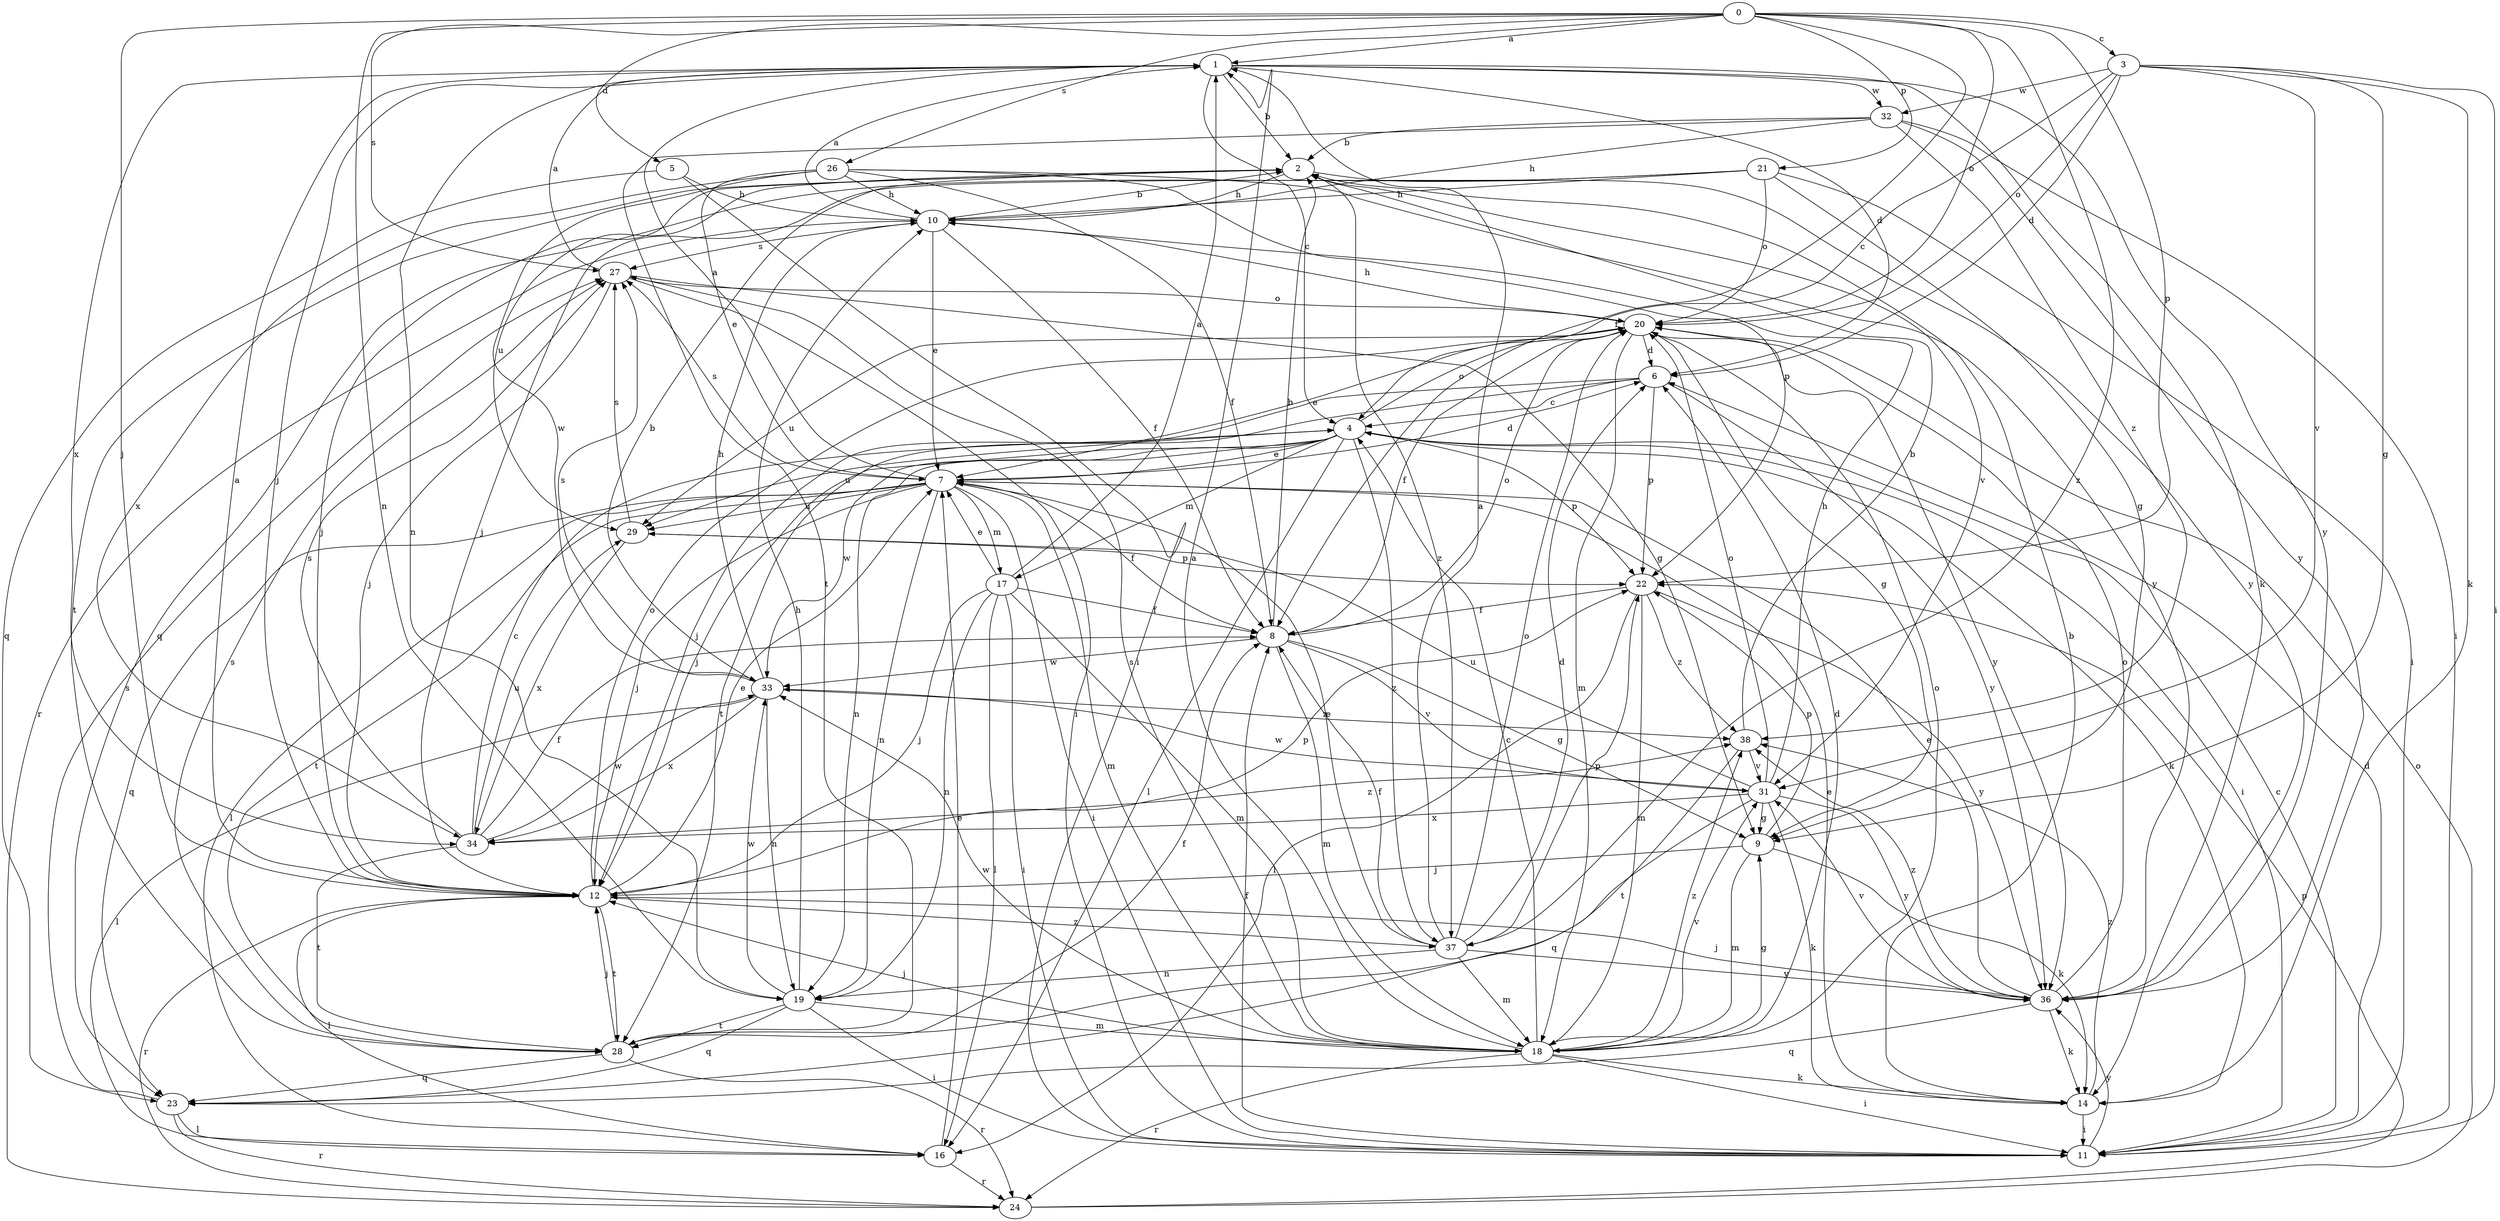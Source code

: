 strict digraph  {
0;
1;
2;
3;
4;
5;
6;
7;
8;
9;
10;
11;
12;
14;
16;
17;
18;
19;
20;
21;
22;
23;
24;
26;
27;
28;
29;
31;
32;
33;
34;
36;
37;
38;
0 -> 1  [label=a];
0 -> 3  [label=c];
0 -> 5  [label=d];
0 -> 8  [label=f];
0 -> 12  [label=j];
0 -> 19  [label=n];
0 -> 20  [label=o];
0 -> 21  [label=p];
0 -> 22  [label=p];
0 -> 26  [label=s];
0 -> 27  [label=s];
0 -> 37  [label=z];
1 -> 2  [label=b];
1 -> 4  [label=c];
1 -> 6  [label=d];
1 -> 12  [label=j];
1 -> 14  [label=k];
1 -> 19  [label=n];
1 -> 32  [label=w];
1 -> 34  [label=x];
1 -> 36  [label=y];
2 -> 10  [label=h];
2 -> 12  [label=j];
2 -> 28  [label=t];
2 -> 29  [label=u];
2 -> 31  [label=v];
2 -> 36  [label=y];
2 -> 37  [label=z];
3 -> 4  [label=c];
3 -> 6  [label=d];
3 -> 9  [label=g];
3 -> 11  [label=i];
3 -> 14  [label=k];
3 -> 20  [label=o];
3 -> 31  [label=v];
3 -> 32  [label=w];
4 -> 7  [label=e];
4 -> 11  [label=i];
4 -> 12  [label=j];
4 -> 14  [label=k];
4 -> 16  [label=l];
4 -> 17  [label=m];
4 -> 19  [label=n];
4 -> 20  [label=o];
4 -> 22  [label=p];
4 -> 29  [label=u];
4 -> 33  [label=w];
4 -> 37  [label=z];
5 -> 10  [label=h];
5 -> 11  [label=i];
5 -> 23  [label=q];
6 -> 4  [label=c];
6 -> 12  [label=j];
6 -> 22  [label=p];
6 -> 28  [label=t];
6 -> 36  [label=y];
7 -> 1  [label=a];
7 -> 6  [label=d];
7 -> 8  [label=f];
7 -> 11  [label=i];
7 -> 12  [label=j];
7 -> 16  [label=l];
7 -> 17  [label=m];
7 -> 18  [label=m];
7 -> 19  [label=n];
7 -> 23  [label=q];
7 -> 27  [label=s];
7 -> 28  [label=t];
7 -> 29  [label=u];
8 -> 2  [label=b];
8 -> 9  [label=g];
8 -> 18  [label=m];
8 -> 20  [label=o];
8 -> 31  [label=v];
8 -> 33  [label=w];
9 -> 12  [label=j];
9 -> 14  [label=k];
9 -> 18  [label=m];
9 -> 22  [label=p];
10 -> 1  [label=a];
10 -> 2  [label=b];
10 -> 7  [label=e];
10 -> 8  [label=f];
10 -> 24  [label=r];
10 -> 27  [label=s];
11 -> 4  [label=c];
11 -> 6  [label=d];
11 -> 8  [label=f];
11 -> 36  [label=y];
12 -> 1  [label=a];
12 -> 7  [label=e];
12 -> 16  [label=l];
12 -> 20  [label=o];
12 -> 22  [label=p];
12 -> 24  [label=r];
12 -> 28  [label=t];
12 -> 37  [label=z];
14 -> 2  [label=b];
14 -> 7  [label=e];
14 -> 11  [label=i];
14 -> 38  [label=z];
16 -> 7  [label=e];
16 -> 24  [label=r];
17 -> 1  [label=a];
17 -> 7  [label=e];
17 -> 8  [label=f];
17 -> 11  [label=i];
17 -> 12  [label=j];
17 -> 16  [label=l];
17 -> 18  [label=m];
17 -> 19  [label=n];
18 -> 1  [label=a];
18 -> 4  [label=c];
18 -> 6  [label=d];
18 -> 9  [label=g];
18 -> 11  [label=i];
18 -> 12  [label=j];
18 -> 14  [label=k];
18 -> 20  [label=o];
18 -> 24  [label=r];
18 -> 27  [label=s];
18 -> 31  [label=v];
18 -> 33  [label=w];
18 -> 38  [label=z];
19 -> 10  [label=h];
19 -> 11  [label=i];
19 -> 18  [label=m];
19 -> 23  [label=q];
19 -> 28  [label=t];
19 -> 33  [label=w];
20 -> 6  [label=d];
20 -> 7  [label=e];
20 -> 8  [label=f];
20 -> 9  [label=g];
20 -> 10  [label=h];
20 -> 18  [label=m];
20 -> 29  [label=u];
20 -> 36  [label=y];
21 -> 9  [label=g];
21 -> 10  [label=h];
21 -> 11  [label=i];
21 -> 12  [label=j];
21 -> 20  [label=o];
21 -> 23  [label=q];
22 -> 8  [label=f];
22 -> 16  [label=l];
22 -> 18  [label=m];
22 -> 36  [label=y];
22 -> 38  [label=z];
23 -> 16  [label=l];
23 -> 24  [label=r];
23 -> 27  [label=s];
24 -> 20  [label=o];
24 -> 22  [label=p];
26 -> 7  [label=e];
26 -> 8  [label=f];
26 -> 10  [label=h];
26 -> 22  [label=p];
26 -> 33  [label=w];
26 -> 34  [label=x];
26 -> 36  [label=y];
27 -> 1  [label=a];
27 -> 9  [label=g];
27 -> 11  [label=i];
27 -> 12  [label=j];
27 -> 20  [label=o];
28 -> 8  [label=f];
28 -> 12  [label=j];
28 -> 23  [label=q];
28 -> 24  [label=r];
28 -> 27  [label=s];
29 -> 22  [label=p];
29 -> 27  [label=s];
29 -> 34  [label=x];
31 -> 9  [label=g];
31 -> 10  [label=h];
31 -> 14  [label=k];
31 -> 20  [label=o];
31 -> 23  [label=q];
31 -> 29  [label=u];
31 -> 33  [label=w];
31 -> 34  [label=x];
31 -> 36  [label=y];
32 -> 2  [label=b];
32 -> 10  [label=h];
32 -> 11  [label=i];
32 -> 28  [label=t];
32 -> 36  [label=y];
32 -> 38  [label=z];
33 -> 2  [label=b];
33 -> 10  [label=h];
33 -> 16  [label=l];
33 -> 19  [label=n];
33 -> 27  [label=s];
33 -> 34  [label=x];
33 -> 38  [label=z];
34 -> 4  [label=c];
34 -> 8  [label=f];
34 -> 27  [label=s];
34 -> 28  [label=t];
34 -> 29  [label=u];
34 -> 33  [label=w];
34 -> 38  [label=z];
36 -> 7  [label=e];
36 -> 12  [label=j];
36 -> 14  [label=k];
36 -> 20  [label=o];
36 -> 23  [label=q];
36 -> 31  [label=v];
36 -> 38  [label=z];
37 -> 1  [label=a];
37 -> 6  [label=d];
37 -> 7  [label=e];
37 -> 8  [label=f];
37 -> 18  [label=m];
37 -> 19  [label=n];
37 -> 20  [label=o];
37 -> 22  [label=p];
37 -> 36  [label=y];
38 -> 2  [label=b];
38 -> 28  [label=t];
38 -> 31  [label=v];
}

